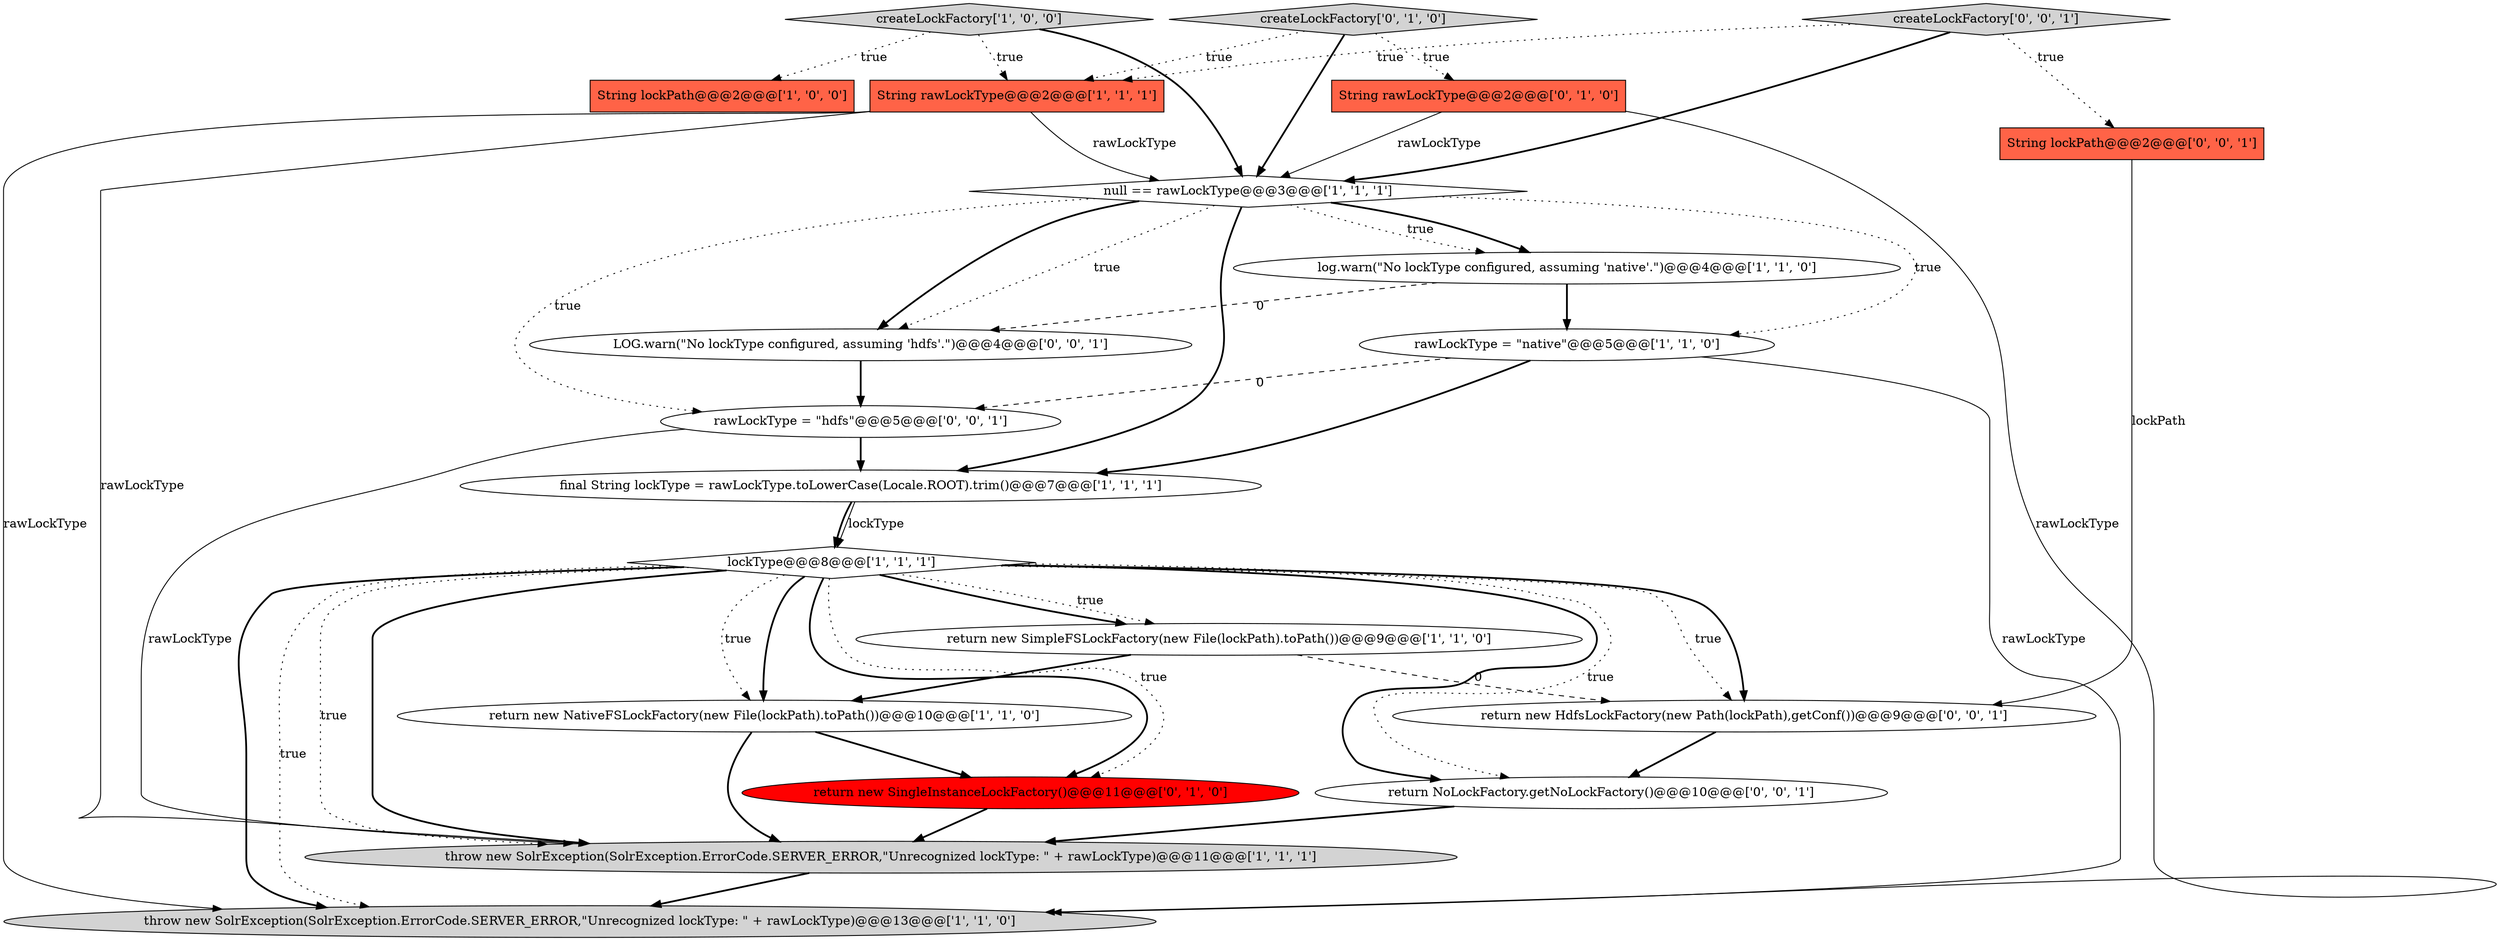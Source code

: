 digraph {
4 [style = filled, label = "String lockPath@@@2@@@['1', '0', '0']", fillcolor = tomato, shape = box image = "AAA0AAABBB1BBB"];
9 [style = filled, label = "log.warn(\"No lockType configured, assuming 'native'.\")@@@4@@@['1', '1', '0']", fillcolor = white, shape = ellipse image = "AAA0AAABBB1BBB"];
16 [style = filled, label = "createLockFactory['0', '0', '1']", fillcolor = lightgray, shape = diamond image = "AAA0AAABBB3BBB"];
14 [style = filled, label = "return new SingleInstanceLockFactory()@@@11@@@['0', '1', '0']", fillcolor = red, shape = ellipse image = "AAA1AAABBB2BBB"];
17 [style = filled, label = "return NoLockFactory.getNoLockFactory()@@@10@@@['0', '0', '1']", fillcolor = white, shape = ellipse image = "AAA0AAABBB3BBB"];
5 [style = filled, label = "String rawLockType@@@2@@@['1', '1', '1']", fillcolor = tomato, shape = box image = "AAA0AAABBB1BBB"];
11 [style = filled, label = "throw new SolrException(SolrException.ErrorCode.SERVER_ERROR,\"Unrecognized lockType: \" + rawLockType)@@@11@@@['1', '1', '1']", fillcolor = lightgray, shape = ellipse image = "AAA0AAABBB1BBB"];
0 [style = filled, label = "createLockFactory['1', '0', '0']", fillcolor = lightgray, shape = diamond image = "AAA0AAABBB1BBB"];
1 [style = filled, label = "null == rawLockType@@@3@@@['1', '1', '1']", fillcolor = white, shape = diamond image = "AAA0AAABBB1BBB"];
20 [style = filled, label = "String lockPath@@@2@@@['0', '0', '1']", fillcolor = tomato, shape = box image = "AAA0AAABBB3BBB"];
3 [style = filled, label = "rawLockType = \"native\"@@@5@@@['1', '1', '0']", fillcolor = white, shape = ellipse image = "AAA0AAABBB1BBB"];
7 [style = filled, label = "return new NativeFSLockFactory(new File(lockPath).toPath())@@@10@@@['1', '1', '0']", fillcolor = white, shape = ellipse image = "AAA0AAABBB1BBB"];
6 [style = filled, label = "return new SimpleFSLockFactory(new File(lockPath).toPath())@@@9@@@['1', '1', '0']", fillcolor = white, shape = ellipse image = "AAA0AAABBB1BBB"];
18 [style = filled, label = "LOG.warn(\"No lockType configured, assuming 'hdfs'.\")@@@4@@@['0', '0', '1']", fillcolor = white, shape = ellipse image = "AAA0AAABBB3BBB"];
15 [style = filled, label = "return new HdfsLockFactory(new Path(lockPath),getConf())@@@9@@@['0', '0', '1']", fillcolor = white, shape = ellipse image = "AAA0AAABBB3BBB"];
2 [style = filled, label = "lockType@@@8@@@['1', '1', '1']", fillcolor = white, shape = diamond image = "AAA0AAABBB1BBB"];
19 [style = filled, label = "rawLockType = \"hdfs\"@@@5@@@['0', '0', '1']", fillcolor = white, shape = ellipse image = "AAA0AAABBB3BBB"];
12 [style = filled, label = "createLockFactory['0', '1', '0']", fillcolor = lightgray, shape = diamond image = "AAA0AAABBB2BBB"];
13 [style = filled, label = "String rawLockType@@@2@@@['0', '1', '0']", fillcolor = tomato, shape = box image = "AAA0AAABBB2BBB"];
8 [style = filled, label = "final String lockType = rawLockType.toLowerCase(Locale.ROOT).trim()@@@7@@@['1', '1', '1']", fillcolor = white, shape = ellipse image = "AAA0AAABBB1BBB"];
10 [style = filled, label = "throw new SolrException(SolrException.ErrorCode.SERVER_ERROR,\"Unrecognized lockType: \" + rawLockType)@@@13@@@['1', '1', '0']", fillcolor = lightgray, shape = ellipse image = "AAA0AAABBB1BBB"];
2->17 [style = bold, label=""];
7->11 [style = bold, label=""];
13->1 [style = solid, label="rawLockType"];
0->5 [style = dotted, label="true"];
1->8 [style = bold, label=""];
2->6 [style = bold, label=""];
9->18 [style = dashed, label="0"];
2->17 [style = dotted, label="true"];
0->4 [style = dotted, label="true"];
8->2 [style = solid, label="lockType"];
18->19 [style = bold, label=""];
2->15 [style = dotted, label="true"];
20->15 [style = solid, label="lockPath"];
16->20 [style = dotted, label="true"];
13->10 [style = solid, label="rawLockType"];
1->18 [style = bold, label=""];
19->11 [style = solid, label="rawLockType"];
2->10 [style = bold, label=""];
3->10 [style = solid, label="rawLockType"];
12->1 [style = bold, label=""];
1->19 [style = dotted, label="true"];
19->8 [style = bold, label=""];
1->9 [style = bold, label=""];
3->19 [style = dashed, label="0"];
2->11 [style = dotted, label="true"];
1->18 [style = dotted, label="true"];
1->3 [style = dotted, label="true"];
7->14 [style = bold, label=""];
15->17 [style = bold, label=""];
12->13 [style = dotted, label="true"];
8->2 [style = bold, label=""];
16->1 [style = bold, label=""];
12->5 [style = dotted, label="true"];
2->6 [style = dotted, label="true"];
11->10 [style = bold, label=""];
6->15 [style = dashed, label="0"];
0->1 [style = bold, label=""];
2->7 [style = dotted, label="true"];
1->9 [style = dotted, label="true"];
5->1 [style = solid, label="rawLockType"];
3->8 [style = bold, label=""];
2->14 [style = bold, label=""];
2->15 [style = bold, label=""];
16->5 [style = dotted, label="true"];
5->10 [style = solid, label="rawLockType"];
9->3 [style = bold, label=""];
2->14 [style = dotted, label="true"];
2->7 [style = bold, label=""];
6->7 [style = bold, label=""];
14->11 [style = bold, label=""];
2->11 [style = bold, label=""];
5->11 [style = solid, label="rawLockType"];
2->10 [style = dotted, label="true"];
17->11 [style = bold, label=""];
}
